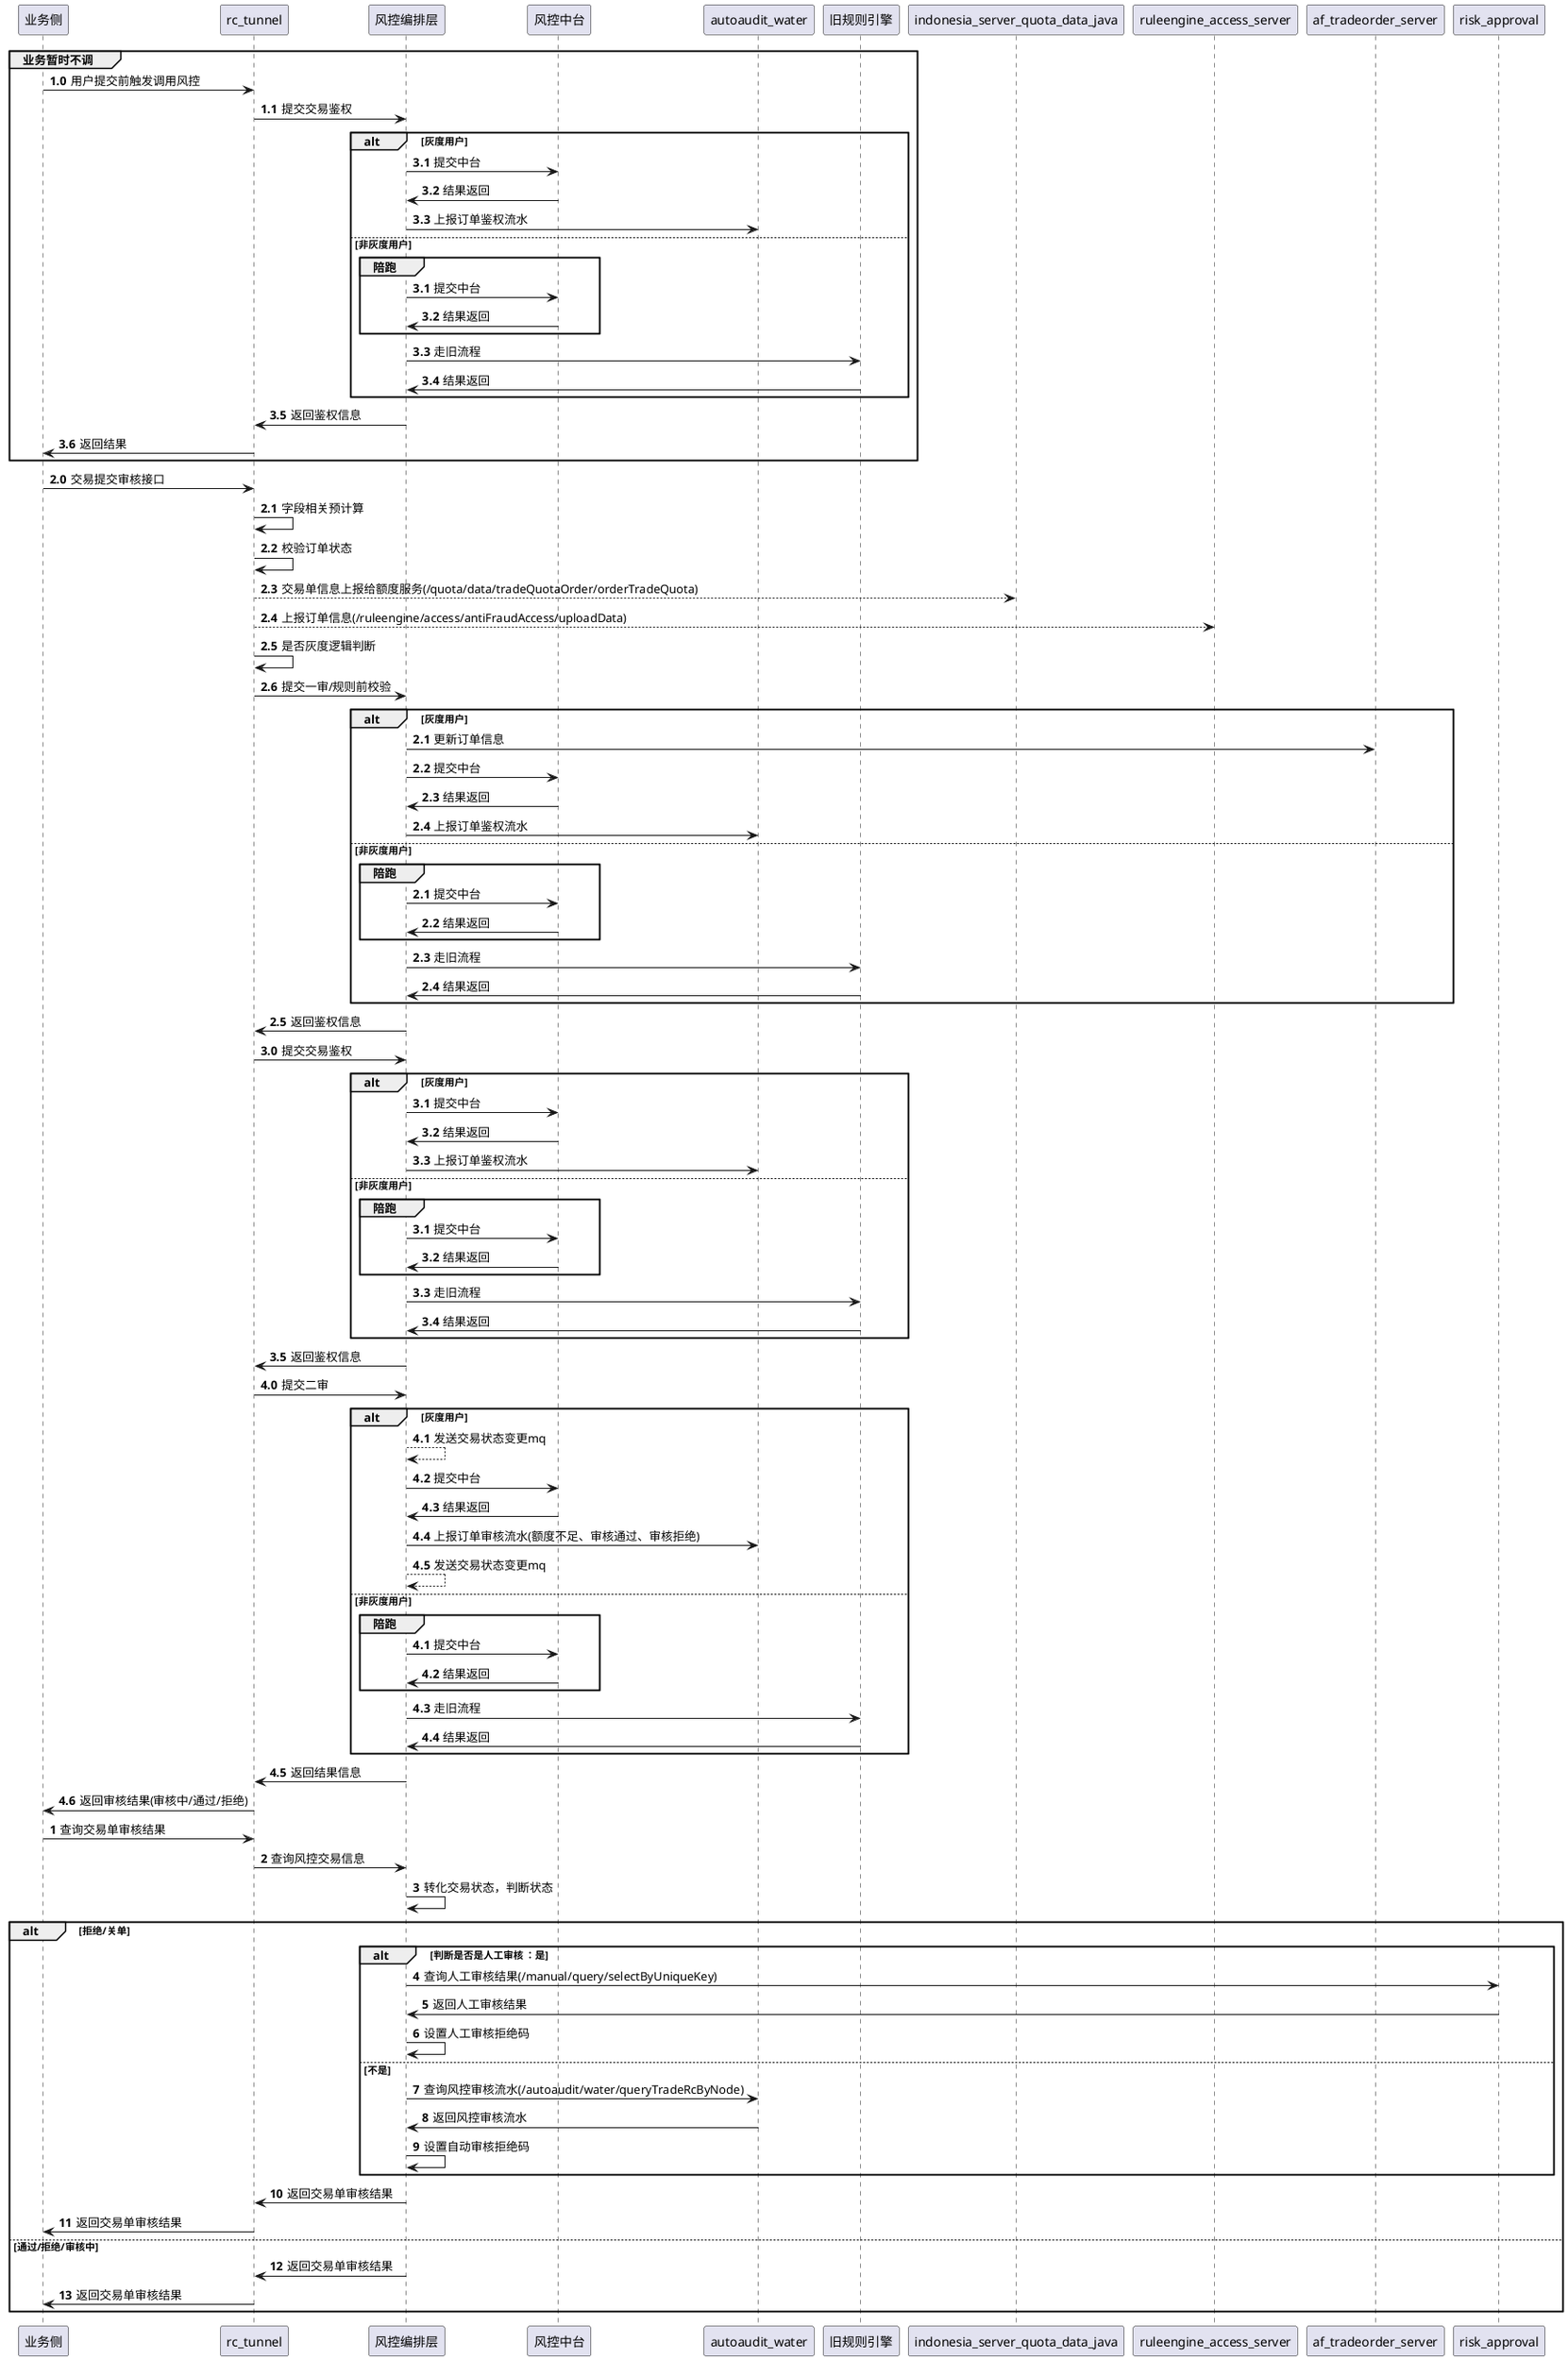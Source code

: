 @startuml
'https://plantuml.com/sequence-diagram


autonumber

group 业务暂时不调
autonumber 1.0
业务侧 -> rc_tunnel:用户提交前触发调用风控
rc_tunnel -> 风控编排层: 提交交易鉴权
alt 灰度用户
    autonumber 3.1
    风控编排层 -> 风控中台:提交中台
    风控中台 -> 风控编排层:结果返回
    风控编排层 -> autoaudit_water:上报订单鉴权流水
else 非灰度用户
    autonumber 3.1
    group 陪跑
        风控编排层 -> 风控中台:提交中台
        风控中台 -> 风控编排层:结果返回
    end
    风控编排层 -> 旧规则引擎:走旧流程
    旧规则引擎 -> 风控编排层:结果返回
end
风控编排层 -> rc_tunnel:返回鉴权信息
rc_tunnel -> 业务侧: 返回结果
end

autonumber 2.0
业务侧 -> rc_tunnel: 交易提交审核接口
rc_tunnel -> rc_tunnel:字段相关预计算
rc_tunnel -> rc_tunnel:校验订单状态
rc_tunnel --> indonesia_server_quota_data_java:交易单信息上报给额度服务(/quota/data/tradeQuotaOrder/orderTradeQuota)
rc_tunnel --> ruleengine_access_server:上报订单信息(/ruleengine/access/antiFraudAccess/uploadData)
rc_tunnel -> rc_tunnel : 是否灰度逻辑判断




rc_tunnel -> 风控编排层: 提交一审/规则前校验
alt 灰度用户
    autonumber 2.1
    风控编排层 -> af_tradeorder_server:更新订单信息
    风控编排层 -> 风控中台:提交中台
    风控中台 -> 风控编排层:结果返回
    风控编排层 -> autoaudit_water:上报订单鉴权流水
else 非灰度用户
    autonumber 2.1
    group 陪跑
        风控编排层 -> 风控中台:提交中台
        风控中台 -> 风控编排层:结果返回
    end
    风控编排层 -> 旧规则引擎:走旧流程
    旧规则引擎 -> 风控编排层:结果返回
end
风控编排层 -> rc_tunnel:返回鉴权信息





autonumber 3.0
rc_tunnel -> 风控编排层: 提交交易鉴权
alt 灰度用户
    autonumber 3.1
    风控编排层 -> 风控中台:提交中台
    风控中台 -> 风控编排层:结果返回
    风控编排层 -> autoaudit_water:上报订单鉴权流水
else 非灰度用户
    autonumber 3.1
    group 陪跑
        风控编排层 -> 风控中台:提交中台
        风控中台 -> 风控编排层:结果返回
    end
    风控编排层 -> 旧规则引擎:走旧流程
    旧规则引擎 -> 风控编排层:结果返回
end
风控编排层 -> rc_tunnel:返回鉴权信息





autonumber 4.0
rc_tunnel -> 风控编排层: 提交二审
alt 灰度用户
    autonumber 4.1
    风控编排层 --> 风控编排层:发送交易状态变更mq
    风控编排层 -> 风控中台:提交中台
    风控中台 -> 风控编排层:结果返回
    风控编排层 -> autoaudit_water:上报订单审核流水(额度不足、审核通过、审核拒绝)
    风控编排层 --> 风控编排层:发送交易状态变更mq
else 非灰度用户
    autonumber 4.1
    group 陪跑
        风控编排层 -> 风控中台:提交中台
        风控中台 -> 风控编排层:结果返回
    end
    风控编排层 -> 旧规则引擎:走旧流程
    旧规则引擎 -> 风控编排层:结果返回
end
风控编排层 -> rc_tunnel:返回结果信息
rc_tunnel -> 业务侧: 返回审核结果(审核中/通过/拒绝)




autonumber
业务侧 -> rc_tunnel: 查询交易单审核结果
rc_tunnel -> 风控编排层:查询风控交易信息
风控编排层 -> 风控编排层:转化交易状态，判断状态
alt 拒绝/关单
    alt 判断是否是人工审核 ：是
        风控编排层 -> risk_approval:查询人工审核结果(/manual/query/selectByUniqueKey)
        risk_approval -> 风控编排层:返回人工审核结果
        风控编排层 -> 风控编排层:设置人工审核拒绝码
    else 不是
        风控编排层 -> autoaudit_water:查询风控审核流水(/autoaudit/water/queryTradeRcByNode)
        autoaudit_water -> 风控编排层:返回风控审核流水
        风控编排层 -> 风控编排层:设置自动审核拒绝码
    end
    风控编排层 -> rc_tunnel:返回交易单审核结果
    rc_tunnel -> 业务侧:返回交易单审核结果
else 通过/拒绝/审核中
    风控编排层 -> rc_tunnel:返回交易单审核结果
    rc_tunnel -> 业务侧:返回交易单审核结果
end


@enduml